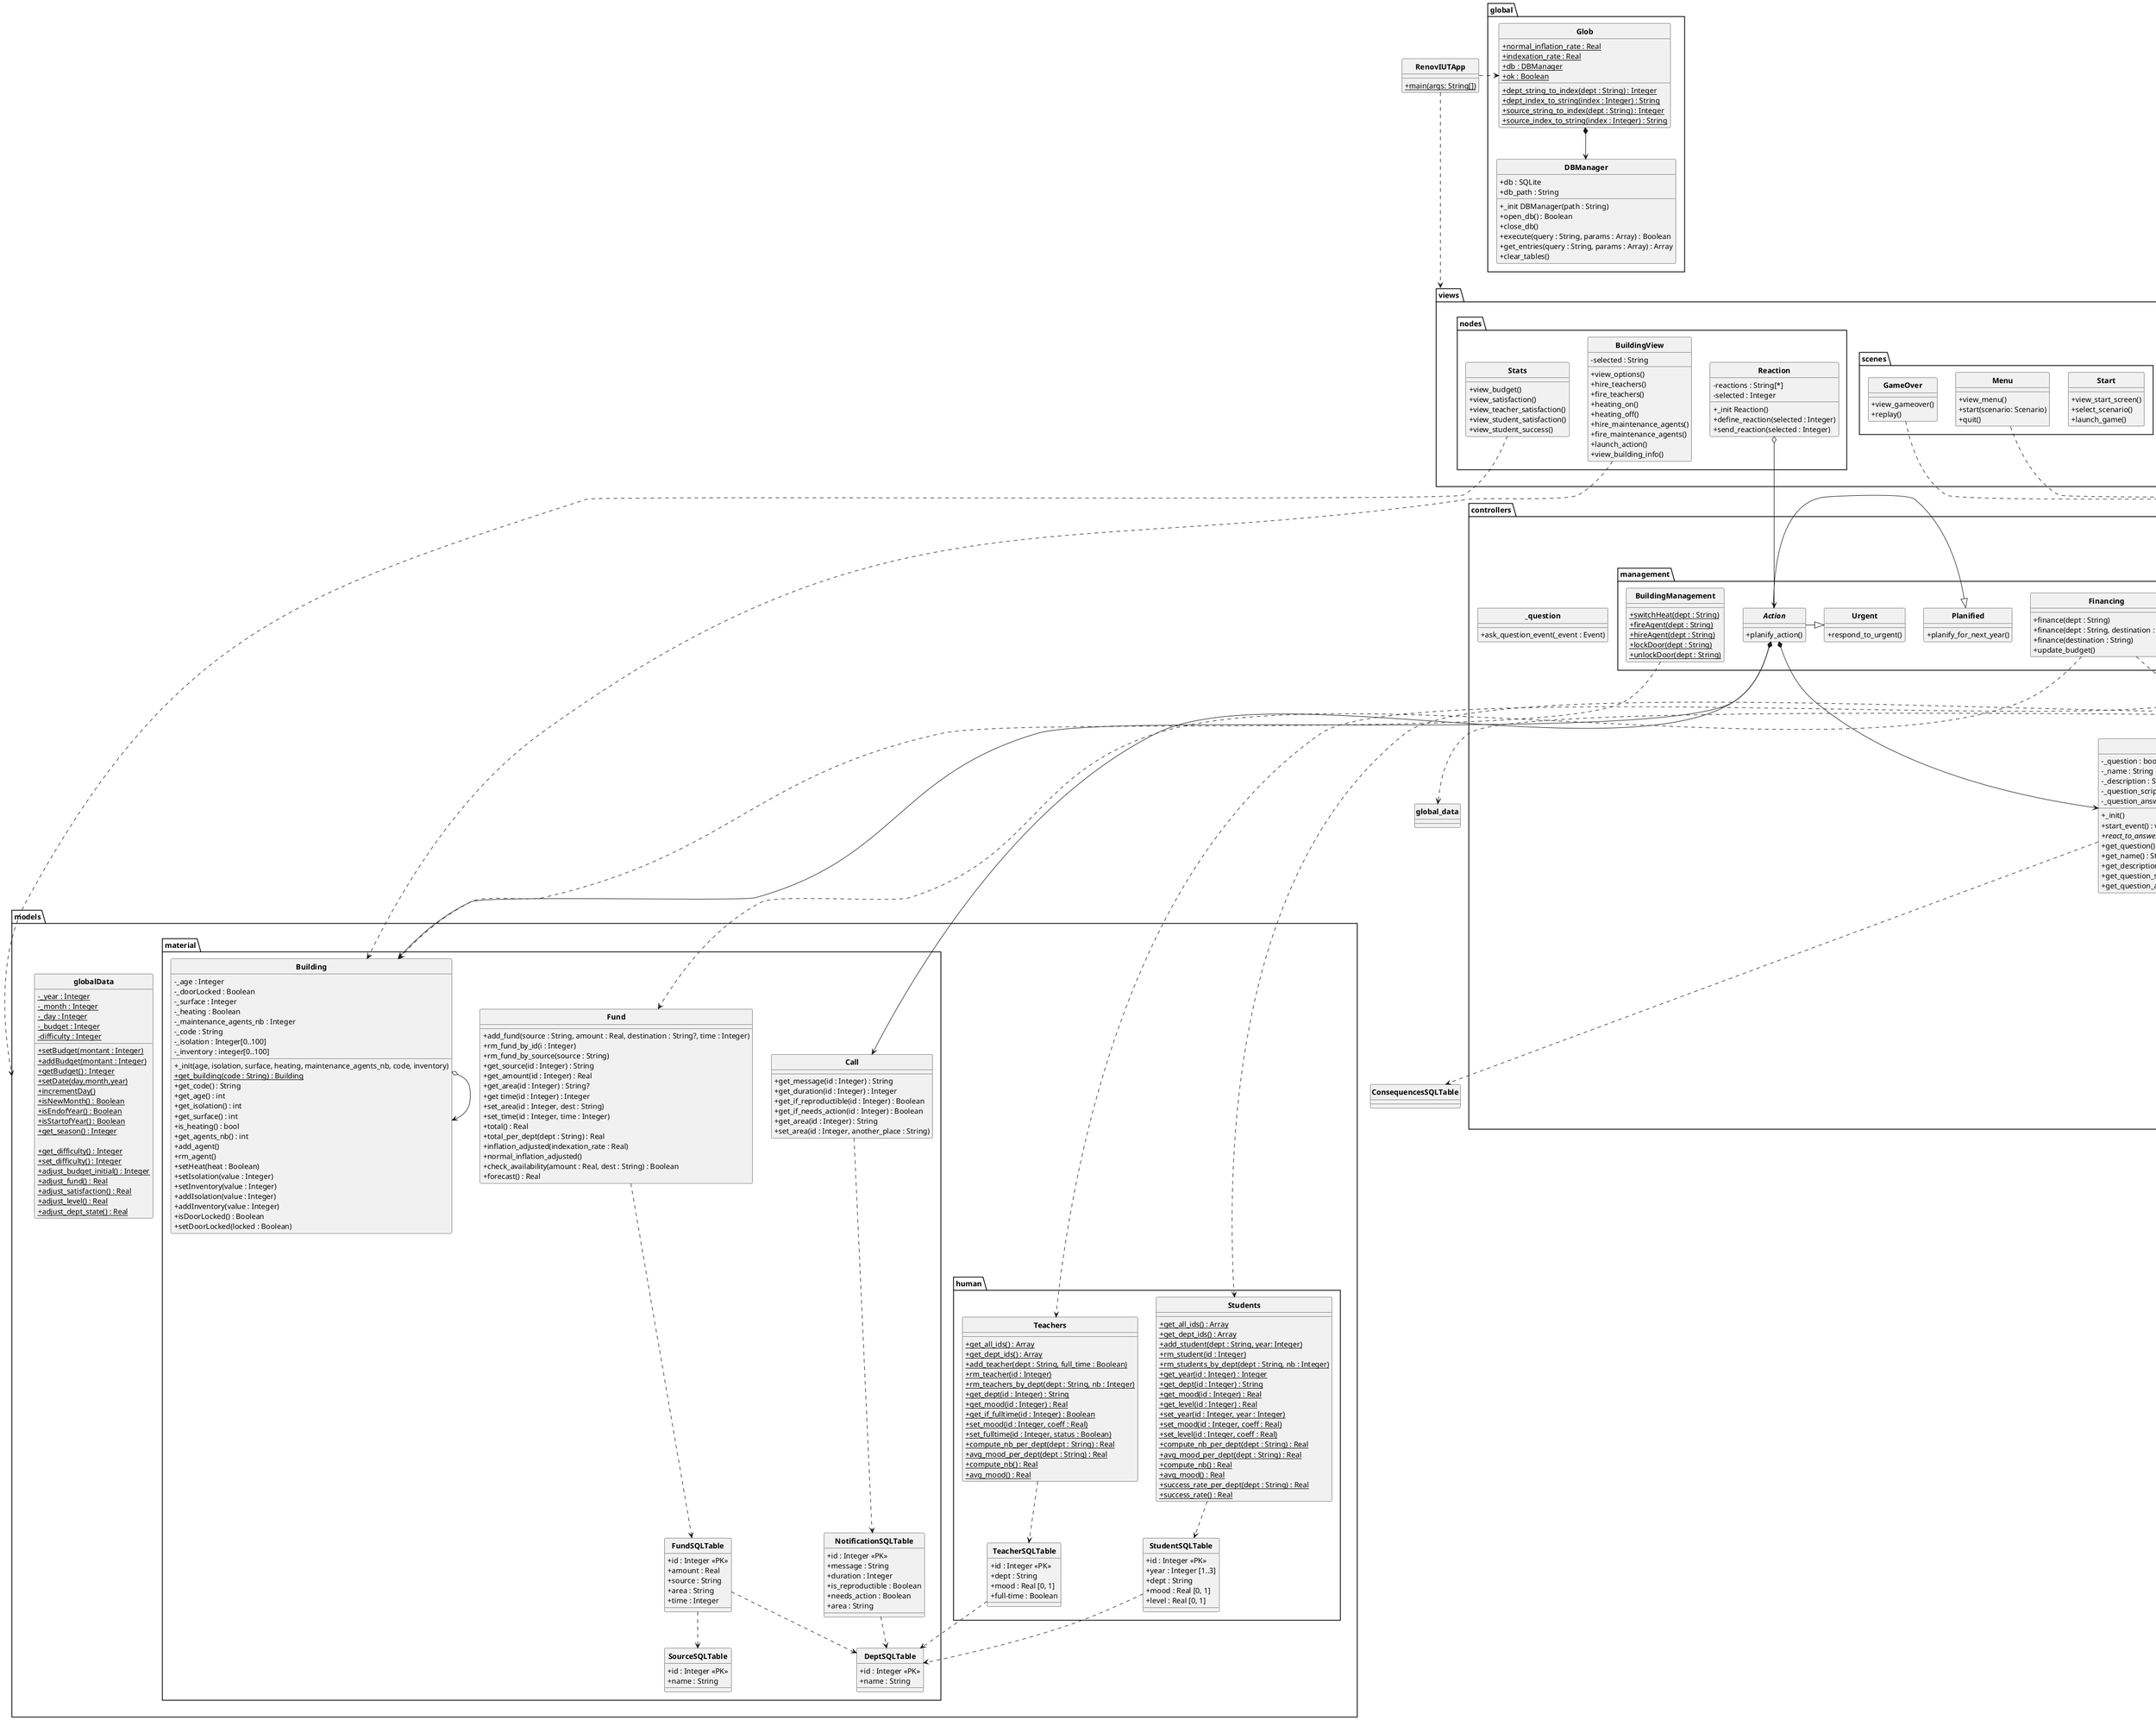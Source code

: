 @startuml RenovIUTApp

skinparam style strictuml
skinparam classAttributeIconSize 0
skinparam classFontStyle Bold
hide enum methods

class RenovIUTApp
{
    + {static} main(args: String[])
}

package global {
    class DBManager
    {
    	+ db : SQLite
    	+ db_path : String
    	+ _init DBManager(path : String)
    	+ open_db() : Boolean
    	+ close_db()
    	+ execute(query : String, params : Array) : Boolean
    	+ get_entries(query : String, params : Array) : Array
    	+ clear_tables()
    }

    class Glob
    {
    	+ {static} normal_inflation_rate : Real
    	+ {static} indexation_rate : Real
    	+ {static} db : DBManager
    	+ {static} ok : Boolean
    	+ {static} dept_string_to_index(dept : String) : Integer
    	+ {static} dept_index_to_string(index : Integer) : String
    	+ {static} source_string_to_index(dept : String) : Integer
    	+ {static} source_index_to_string(index : Integer) : String
    }
}

package views
{
    package nodes
    {
        class BuildingView
        {
            - selected : String
            + view_options()
            + hire_teachers()
            + fire_teachers()
            + heating_on()
            + heating_off()
            + hire_maintenance_agents()
            + fire_maintenance_agents()
            + launch_action()
            + view_building_info()
        }

        class Stats
        {
            + view_budget()
            + view_satisfaction()
            + view_teacher_satisfaction()
            + view_student_satisfaction()
            + view_student_success()
        }

        class Reaction
        {
            - reactions : String[*]
            - selected : Integer
            + _init Reaction()
            + define_reaction(selected : Integer)
            + send_reaction(selected : Integer)

        }
    }

    package scenes
    {
        class Start
        {
            + view_start_screen()
            + select_scenario()
            + launch_game()
        }

        class Menu
        {
            + view_menu()
            + start(scenario: Scenario)
            + quit()
        }

        class GameOver
        {
            + view_gameover()
            + replay()
        }
    }
}





package controllers
{
		package timeline
        {
			class TimeManagement
			{
				+ _init(scenario: Scenario)
				+ tick()
                + wait(time : Real)
                + end_of_month()
				+ end_of_year()
                + year_begin()
				+ pause(p : Boolean)
			}

            abstract class Scenario
		    {
                - name : String
                + {abstract} _init()
            	+ {abstract} test_end_game_condition() : Boolean
                + {abstract} end_game()
				+ {abstract} random_event()
                + {abstract} init_data()
                + init_building()
				+ get_name() : String

				+ adjust_budget(coeff : Real)
				+ adjust_student_satisfaction(coeff : Real)
				+ adjust_teacher_satisfaction(coeff : Real)
				+ adjust_call_probability(call : Integer, coeff : Real)
				+ adjust_dept_state(dept: String, coeff : Real)
		    }

            class ScenarioElection
            {

            }

            class ScenarioRenovation
            {

            }

			class Vote
			{
                + {static} nb_voix_per_dept(dept: String) : int
                + {static} nb_voix_teacher_per_dept(dept: String) : int
                + {static} nb_voix_student_per_dept(dept: String) : int
                + {static} nb_voix_teacher() : int
                + {static} nb_voix_student() : int
                + {static} nb_voix_total() : int
				+ {static} election_gagnee() : Boolean
				+ {static} popularity_rate() : Real
				+ {static} popularity_rate_per_dept(dept : String) : Real
				+ {static} popularity_rate_among_teachers() : Real
				+ {static} popularity_rate_among_teachers_per_dept(dept : String) : Real
				+ {static} popularity_rate_among_students() : Real
				+ {static} popularity_rate_among_students_per_dept(dept : String) : Real
			}
    }

    package school
    {
        class Teaching
        {
            + {static} hire_teachers(dept : String)
            + {static} fire_teachers(dept : String)
            + {static} populate()
            + {static} boost_satisfaction_teacher(dept : String, value : float)
            + {static} drop_satisfaction_teacher(dept : String, value : float)
        }

        class Study
        {
            + {static} populate()
            + {static} populate_promo(dept : String, year : Integer)
            + {static} evaluate()
            + {static} next_year()
            + {static} boost_satisfaction_student(dept : String, value : float)
            + {static} drop_satisfaction_student(dept : String, value : float)
            + {static} boost_level_student(dept : String, value : float)
            + {static} drop_level_student(dept : String, value : float)
        }
    }

    package management
    {
        class BuildingManagement
        {
            + {static} switchHeat(dept : String)
            + {static} fireAgent(dept : String)
            + {static} hireAgent(dept : String)
            + {static} lockDoor(dept : String)
            + {static} unlockDoor(dept : String)
        }


        class Financing
        {
            + finance(dept : String)
            + finance(dept : String, destination : String)
            + finance(destination : String)
            + update_budget()
        }

        abstract class Action
        {
            + planify_action()
        }

        class Planified
        {
            + planify_for_next_year()
        }

        class Urgent
        {
            + respond_to_urgent()
        }
    }

    abstract class Event 
    {
        - _question : bool
        - _name : String
        - _description : String
        - _question_script : String
        - _question_answer : Array[String] 
        + _init()
        + start_event() : void
        + {abstract} react_to_answer(answer : String) : void
        + get_question() : bool
        + get_name() : String
        + get_description() : String
        + get_question_script() : String
        + get_question_answer() : Array[String]
    }

    class _question
    {
        + ask_question_event(_event : Event)
    }


}





package models
{
    class globalData
    {
        - {static} _year : Integer
		- {static} _month : Integer
		- {static} _day : Integer
        - {static} _budget : Integer
        - {static} difficulty : Integer
        + {static} setBudget(montant : Integer)
        + {static} addBudget(montant : Integer)
        + {static} getBudget() : Integer
        + {static} setDate(day,month,year)
        + {static} incrementDay()
        + {static} isNewMonth() : Boolean
        + {static} isEndofYear() : Boolean
        + {static} isStartofYear() : Boolean
        + {static} get_season() : Integer

        + {static} get_difficulty() : Integer
        + {static} set_difficulty() : Integer
        + {static} adjust_budget_initial() : Integer
        + {static} adjust_fund() : Real
		+ {static} adjust_satisfaction() : Real
		+ {static} adjust_level() : Real
		+ {static} adjust_dept_state() : Real

    }

	package human {
		class Students
		{
                + {static} get_all_ids() : Array
                + {static} get_dept_ids() : Array
				+ {static} add_student(dept : String, year: Integer)
				+ {static} rm_student(id : Integer)
				+ {static} rm_students_by_dept(dept : String, nb : Integer)
				+ {static} get_year(id : Integer) : Integer
				+ {static} get_dept(id : Integer) : String
				+ {static} get_mood(id : Integer) : Real
				+ {static} get_level(id : Integer) : Real
				+ {static} set_year(id : Integer, year : Integer)
				+ {static} set_mood(id : Integer, coeff : Real)
				+ {static} set_level(id : Integer, coeff : Real)
				+ {static} compute_nb_per_dept(dept : String) : Real
				+ {static} avg_mood_per_dept(dept : String) : Real
				+ {static} compute_nb() : Real
				+ {static} avg_mood() : Real
				+ {static} success_rate_per_dept(dept : String) : Real
				+ {static} success_rate() : Real
		}
		class Teachers
		{
                + {static} get_all_ids() : Array
                + {static} get_dept_ids() : Array
				+ {static} add_teacher(dept : String, full_time : Boolean)
				+ {static} rm_teacher(id : Integer)
				+ {static} rm_teachers_by_dept(dept : String, nb : Integer)
				+ {static} get_dept(id : Integer) : String
				+ {static} get_mood(id : Integer) : Real
				+ {static} get_if_fulltime(id : Integer) : Boolean
				+ {static} set_mood(id : Integer, coeff : Real)
				+ {static} set_fulltime(id : Integer, status : Boolean)
				+ {static} compute_nb_per_dept(dept : String) : Real
				+ {static} avg_mood_per_dept(dept : String) : Real
				+ {static} compute_nb() : Real
				+ {static} avg_mood() : Real
		}
        class StudentSQLTable
        {
            + id : Integer <<PK>>
            + year : Integer [1..3]
            + dept : String
            + mood : Real [0, 1]
            + level : Real [0, 1]
        }
        class TeacherSQLTable
        {
            + id : Integer <<PK>>
            + dept : String
            + mood : Real [0, 1]
            + full-time : Boolean
        }

    }

		package material
        {
			class Building
			{
				- _age : Integer
                - _doorLocked : Boolean
				- _surface : Integer
				- _heating : Boolean
				- _maintenance_agents_nb : Integer
                - _code : String
                - _isolation : Integer[0..100]
                - _inventory : integer[0..100]
                + _init(age, isolation, surface, heating, maintenance_agents_nb, code, inventory)
                + {static} get_building(code : String) : Building
			    + get_code() : String
                + get_age() : int
                + get_isolation() : int
                + get_surface() : int
                + is_heating() : bool
                + get_agents_nb() : int
                + add_agent()
                + rm_agent()
                + setHeat(heat : Boolean)
                + setIsolation(value : Integer)
                + setInventory(value : Integer)
                + addIsolation(value : Integer)
                + addInventory(value : Integer)
                + isDoorLocked() : Boolean
                + setDoorLocked(locked : Boolean)
			}

			class Fund
			{
				+ add_fund(source : String, amount : Real, destination : String?, time : Integer)
				+ rm_fund_by_id(i : Integer)
			    + rm_fund_by_source(source : String)
				+ get_source(id : Integer) : String
				+ get_amount(id : Integer) : Real
				+ get_area(id : Integer) : String?
				+ get time(id : Integer) : Integer
				+ set_area(id : Integer, dest : String)
				+ set_time(id : Integer, time : Integer)
				+ total() : Real
				+ total_per_dept(dept : String) : Real
				+ inflation_adjusted(indexation_rate : Real)
				+ normal_inflation_adjusted()
				+ check_availability(amount : Real, dest : String) : Boolean
				+ forecast() : Real
			}

			class Call
			{
				+ get_message(id : Integer) : String
				+ get_duration(id : Integer) : Integer
				+ get_if_reproductible(id : Integer) : Boolean
				+ get_if_needs_action(id : Integer) : Boolean
				+ get_area(id : Integer) : String
				+ set_area(id : Integer, another_place : String)
			}

            class FundSQLTable
            {
                + id : Integer <<PK>>
                + amount : Real
                + source : String
                + area : String
                + time : Integer
            }

            class NotificationSQLTable
            {
                + id : Integer <<PK>>
                + message : String
                + duration : Integer
                + is_reproductible : Boolean
                + needs_action : Boolean
                + area : String
            }


            class DeptSQLTable
            {
                + id : Integer <<PK>>
                + name : String
            }

            class SourceSQLTable
            {
                + id : Integer <<PK>>
                + name : String
            }

    }
}




'Appli'
RenovIUTApp ...> views
RenovIUTApp .> Glob
Glob *--> DBManager

'Vue utilise modèle'
BuildingView ...> Building
Stats ....> models

'Vue utilise controller'
GameOver ..> Vote
Reaction o--> Action
Menu ..> Scenario

'Controller utilse modèle'
Study ..> Students
Teaching ..> Teachers
Financing ..> Fund
Action *---> Building
Action *--> Call
Action *--> Event
BuildingManagement ..> Building
TimeManagement ..> global_data

'Modèle utilise SQL'
Students ..> StudentSQLTable
Teachers ..> TeacherSQLTable
Fund ....> FundSQLTable
Call ....> NotificationSQLTable
TeacherSQLTable ..> DeptSQLTable
StudentSQLTable ..> DeptSQLTable
FundSQLTable ..> DeptSQLTable
NotificationSQLTable ..> DeptSQLTable
FundSQLTable ..> SourceSQLTable
Event ..> ChoiceSQLTable
Event ..> EventSQLTable
Event ..> ConsequencesSQLTable

'Heritage'
Action -|> Urgent
Action -|> Planified
Scenario --|> ScenarioElection
Scenario --|> ScenarioRenovation

'Autre'
TimeManagement *--> Scenario
Financing ..> Scenario
Building o--> Building



@enduml

